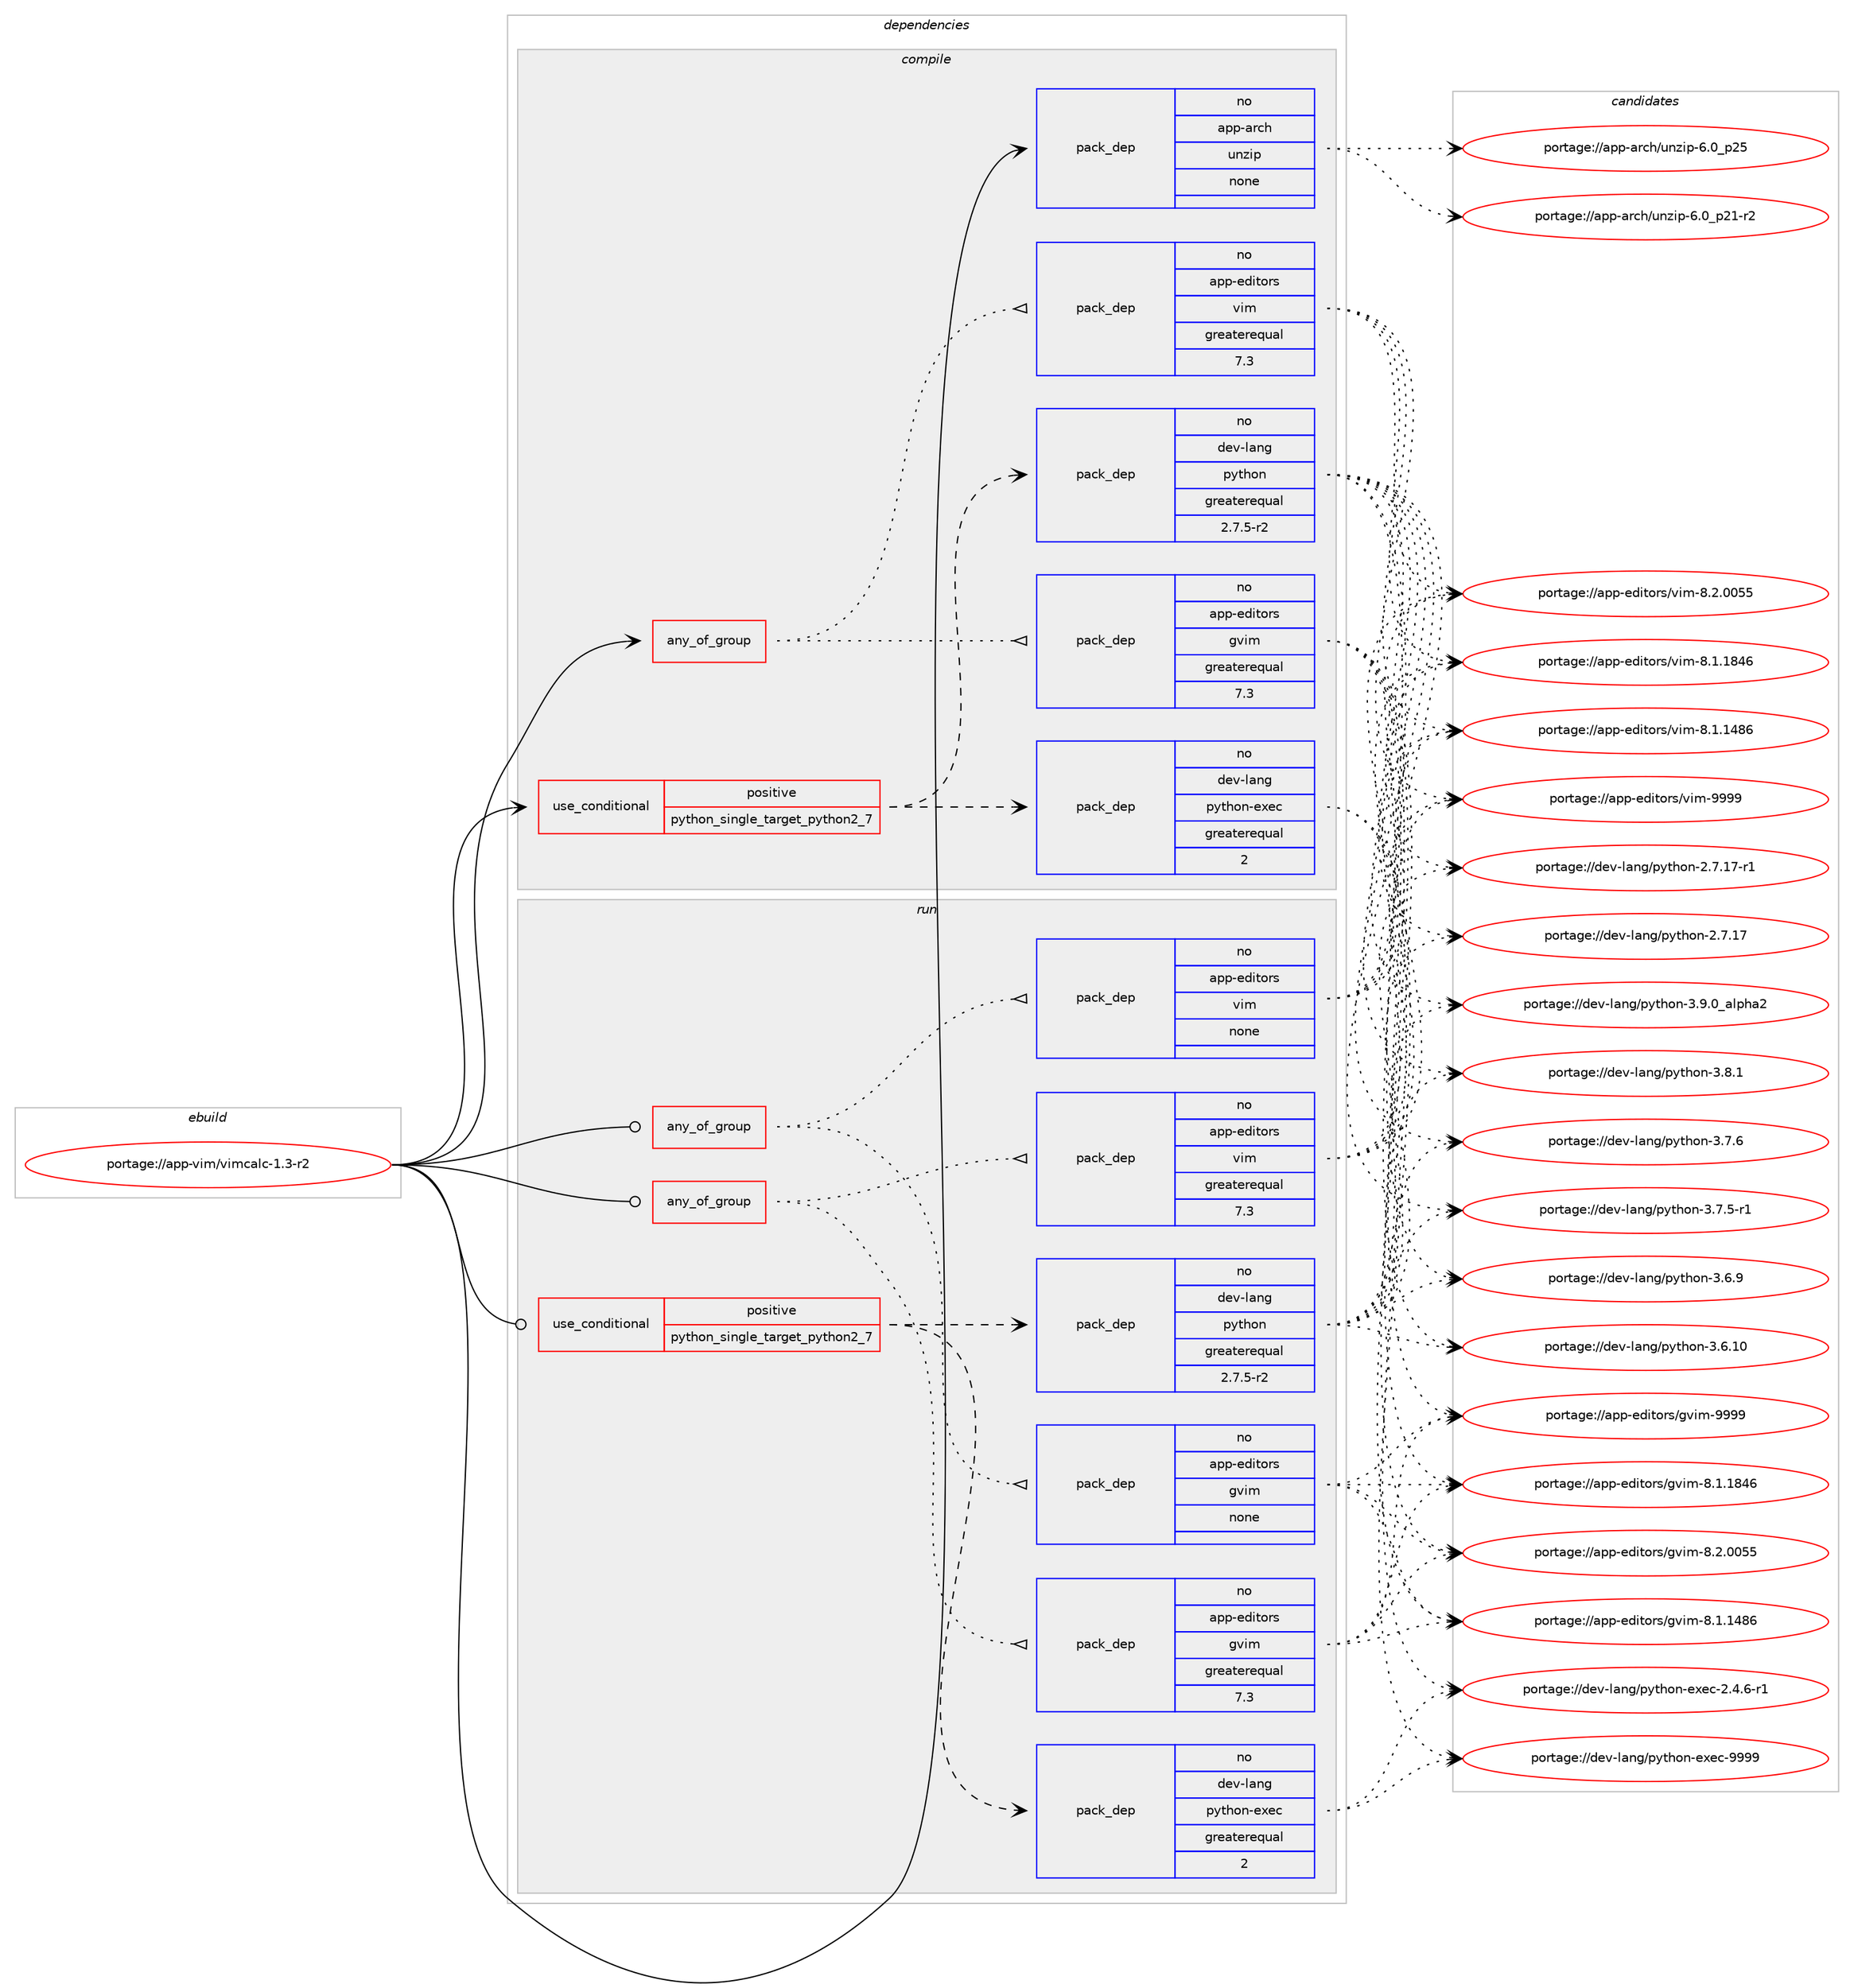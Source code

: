 digraph prolog {

# *************
# Graph options
# *************

newrank=true;
concentrate=true;
compound=true;
graph [rankdir=LR,fontname=Helvetica,fontsize=10,ranksep=1.5];#, ranksep=2.5, nodesep=0.2];
edge  [arrowhead=vee];
node  [fontname=Helvetica,fontsize=10];

# **********
# The ebuild
# **********

subgraph cluster_leftcol {
color=gray;
label=<<i>ebuild</i>>;
id [label="portage://app-vim/vimcalc-1.3-r2", color=red, width=4, href="../app-vim/vimcalc-1.3-r2.svg"];
}

# ****************
# The dependencies
# ****************

subgraph cluster_midcol {
color=gray;
label=<<i>dependencies</i>>;
subgraph cluster_compile {
fillcolor="#eeeeee";
style=filled;
label=<<i>compile</i>>;
subgraph any7148 {
dependency588938 [label=<<TABLE BORDER="0" CELLBORDER="1" CELLSPACING="0" CELLPADDING="4"><TR><TD CELLPADDING="10">any_of_group</TD></TR></TABLE>>, shape=none, color=red];subgraph pack442381 {
dependency588939 [label=<<TABLE BORDER="0" CELLBORDER="1" CELLSPACING="0" CELLPADDING="4" WIDTH="220"><TR><TD ROWSPAN="6" CELLPADDING="30">pack_dep</TD></TR><TR><TD WIDTH="110">no</TD></TR><TR><TD>app-editors</TD></TR><TR><TD>vim</TD></TR><TR><TD>greaterequal</TD></TR><TR><TD>7.3</TD></TR></TABLE>>, shape=none, color=blue];
}
dependency588938:e -> dependency588939:w [weight=20,style="dotted",arrowhead="oinv"];
subgraph pack442382 {
dependency588940 [label=<<TABLE BORDER="0" CELLBORDER="1" CELLSPACING="0" CELLPADDING="4" WIDTH="220"><TR><TD ROWSPAN="6" CELLPADDING="30">pack_dep</TD></TR><TR><TD WIDTH="110">no</TD></TR><TR><TD>app-editors</TD></TR><TR><TD>gvim</TD></TR><TR><TD>greaterequal</TD></TR><TR><TD>7.3</TD></TR></TABLE>>, shape=none, color=blue];
}
dependency588938:e -> dependency588940:w [weight=20,style="dotted",arrowhead="oinv"];
}
id:e -> dependency588938:w [weight=20,style="solid",arrowhead="vee"];
subgraph cond139148 {
dependency588941 [label=<<TABLE BORDER="0" CELLBORDER="1" CELLSPACING="0" CELLPADDING="4"><TR><TD ROWSPAN="3" CELLPADDING="10">use_conditional</TD></TR><TR><TD>positive</TD></TR><TR><TD>python_single_target_python2_7</TD></TR></TABLE>>, shape=none, color=red];
subgraph pack442383 {
dependency588942 [label=<<TABLE BORDER="0" CELLBORDER="1" CELLSPACING="0" CELLPADDING="4" WIDTH="220"><TR><TD ROWSPAN="6" CELLPADDING="30">pack_dep</TD></TR><TR><TD WIDTH="110">no</TD></TR><TR><TD>dev-lang</TD></TR><TR><TD>python</TD></TR><TR><TD>greaterequal</TD></TR><TR><TD>2.7.5-r2</TD></TR></TABLE>>, shape=none, color=blue];
}
dependency588941:e -> dependency588942:w [weight=20,style="dashed",arrowhead="vee"];
subgraph pack442384 {
dependency588943 [label=<<TABLE BORDER="0" CELLBORDER="1" CELLSPACING="0" CELLPADDING="4" WIDTH="220"><TR><TD ROWSPAN="6" CELLPADDING="30">pack_dep</TD></TR><TR><TD WIDTH="110">no</TD></TR><TR><TD>dev-lang</TD></TR><TR><TD>python-exec</TD></TR><TR><TD>greaterequal</TD></TR><TR><TD>2</TD></TR></TABLE>>, shape=none, color=blue];
}
dependency588941:e -> dependency588943:w [weight=20,style="dashed",arrowhead="vee"];
}
id:e -> dependency588941:w [weight=20,style="solid",arrowhead="vee"];
subgraph pack442385 {
dependency588944 [label=<<TABLE BORDER="0" CELLBORDER="1" CELLSPACING="0" CELLPADDING="4" WIDTH="220"><TR><TD ROWSPAN="6" CELLPADDING="30">pack_dep</TD></TR><TR><TD WIDTH="110">no</TD></TR><TR><TD>app-arch</TD></TR><TR><TD>unzip</TD></TR><TR><TD>none</TD></TR><TR><TD></TD></TR></TABLE>>, shape=none, color=blue];
}
id:e -> dependency588944:w [weight=20,style="solid",arrowhead="vee"];
}
subgraph cluster_compileandrun {
fillcolor="#eeeeee";
style=filled;
label=<<i>compile and run</i>>;
}
subgraph cluster_run {
fillcolor="#eeeeee";
style=filled;
label=<<i>run</i>>;
subgraph any7149 {
dependency588945 [label=<<TABLE BORDER="0" CELLBORDER="1" CELLSPACING="0" CELLPADDING="4"><TR><TD CELLPADDING="10">any_of_group</TD></TR></TABLE>>, shape=none, color=red];subgraph pack442386 {
dependency588946 [label=<<TABLE BORDER="0" CELLBORDER="1" CELLSPACING="0" CELLPADDING="4" WIDTH="220"><TR><TD ROWSPAN="6" CELLPADDING="30">pack_dep</TD></TR><TR><TD WIDTH="110">no</TD></TR><TR><TD>app-editors</TD></TR><TR><TD>vim</TD></TR><TR><TD>greaterequal</TD></TR><TR><TD>7.3</TD></TR></TABLE>>, shape=none, color=blue];
}
dependency588945:e -> dependency588946:w [weight=20,style="dotted",arrowhead="oinv"];
subgraph pack442387 {
dependency588947 [label=<<TABLE BORDER="0" CELLBORDER="1" CELLSPACING="0" CELLPADDING="4" WIDTH="220"><TR><TD ROWSPAN="6" CELLPADDING="30">pack_dep</TD></TR><TR><TD WIDTH="110">no</TD></TR><TR><TD>app-editors</TD></TR><TR><TD>gvim</TD></TR><TR><TD>greaterequal</TD></TR><TR><TD>7.3</TD></TR></TABLE>>, shape=none, color=blue];
}
dependency588945:e -> dependency588947:w [weight=20,style="dotted",arrowhead="oinv"];
}
id:e -> dependency588945:w [weight=20,style="solid",arrowhead="odot"];
subgraph any7150 {
dependency588948 [label=<<TABLE BORDER="0" CELLBORDER="1" CELLSPACING="0" CELLPADDING="4"><TR><TD CELLPADDING="10">any_of_group</TD></TR></TABLE>>, shape=none, color=red];subgraph pack442388 {
dependency588949 [label=<<TABLE BORDER="0" CELLBORDER="1" CELLSPACING="0" CELLPADDING="4" WIDTH="220"><TR><TD ROWSPAN="6" CELLPADDING="30">pack_dep</TD></TR><TR><TD WIDTH="110">no</TD></TR><TR><TD>app-editors</TD></TR><TR><TD>vim</TD></TR><TR><TD>none</TD></TR><TR><TD></TD></TR></TABLE>>, shape=none, color=blue];
}
dependency588948:e -> dependency588949:w [weight=20,style="dotted",arrowhead="oinv"];
subgraph pack442389 {
dependency588950 [label=<<TABLE BORDER="0" CELLBORDER="1" CELLSPACING="0" CELLPADDING="4" WIDTH="220"><TR><TD ROWSPAN="6" CELLPADDING="30">pack_dep</TD></TR><TR><TD WIDTH="110">no</TD></TR><TR><TD>app-editors</TD></TR><TR><TD>gvim</TD></TR><TR><TD>none</TD></TR><TR><TD></TD></TR></TABLE>>, shape=none, color=blue];
}
dependency588948:e -> dependency588950:w [weight=20,style="dotted",arrowhead="oinv"];
}
id:e -> dependency588948:w [weight=20,style="solid",arrowhead="odot"];
subgraph cond139149 {
dependency588951 [label=<<TABLE BORDER="0" CELLBORDER="1" CELLSPACING="0" CELLPADDING="4"><TR><TD ROWSPAN="3" CELLPADDING="10">use_conditional</TD></TR><TR><TD>positive</TD></TR><TR><TD>python_single_target_python2_7</TD></TR></TABLE>>, shape=none, color=red];
subgraph pack442390 {
dependency588952 [label=<<TABLE BORDER="0" CELLBORDER="1" CELLSPACING="0" CELLPADDING="4" WIDTH="220"><TR><TD ROWSPAN="6" CELLPADDING="30">pack_dep</TD></TR><TR><TD WIDTH="110">no</TD></TR><TR><TD>dev-lang</TD></TR><TR><TD>python</TD></TR><TR><TD>greaterequal</TD></TR><TR><TD>2.7.5-r2</TD></TR></TABLE>>, shape=none, color=blue];
}
dependency588951:e -> dependency588952:w [weight=20,style="dashed",arrowhead="vee"];
subgraph pack442391 {
dependency588953 [label=<<TABLE BORDER="0" CELLBORDER="1" CELLSPACING="0" CELLPADDING="4" WIDTH="220"><TR><TD ROWSPAN="6" CELLPADDING="30">pack_dep</TD></TR><TR><TD WIDTH="110">no</TD></TR><TR><TD>dev-lang</TD></TR><TR><TD>python-exec</TD></TR><TR><TD>greaterequal</TD></TR><TR><TD>2</TD></TR></TABLE>>, shape=none, color=blue];
}
dependency588951:e -> dependency588953:w [weight=20,style="dashed",arrowhead="vee"];
}
id:e -> dependency588951:w [weight=20,style="solid",arrowhead="odot"];
}
}

# **************
# The candidates
# **************

subgraph cluster_choices {
rank=same;
color=gray;
label=<<i>candidates</i>>;

subgraph choice442381 {
color=black;
nodesep=1;
choice9711211245101100105116111114115471181051094557575757 [label="portage://app-editors/vim-9999", color=red, width=4,href="../app-editors/vim-9999.svg"];
choice971121124510110010511611111411547118105109455646504648485353 [label="portage://app-editors/vim-8.2.0055", color=red, width=4,href="../app-editors/vim-8.2.0055.svg"];
choice971121124510110010511611111411547118105109455646494649565254 [label="portage://app-editors/vim-8.1.1846", color=red, width=4,href="../app-editors/vim-8.1.1846.svg"];
choice971121124510110010511611111411547118105109455646494649525654 [label="portage://app-editors/vim-8.1.1486", color=red, width=4,href="../app-editors/vim-8.1.1486.svg"];
dependency588939:e -> choice9711211245101100105116111114115471181051094557575757:w [style=dotted,weight="100"];
dependency588939:e -> choice971121124510110010511611111411547118105109455646504648485353:w [style=dotted,weight="100"];
dependency588939:e -> choice971121124510110010511611111411547118105109455646494649565254:w [style=dotted,weight="100"];
dependency588939:e -> choice971121124510110010511611111411547118105109455646494649525654:w [style=dotted,weight="100"];
}
subgraph choice442382 {
color=black;
nodesep=1;
choice9711211245101100105116111114115471031181051094557575757 [label="portage://app-editors/gvim-9999", color=red, width=4,href="../app-editors/gvim-9999.svg"];
choice971121124510110010511611111411547103118105109455646504648485353 [label="portage://app-editors/gvim-8.2.0055", color=red, width=4,href="../app-editors/gvim-8.2.0055.svg"];
choice971121124510110010511611111411547103118105109455646494649565254 [label="portage://app-editors/gvim-8.1.1846", color=red, width=4,href="../app-editors/gvim-8.1.1846.svg"];
choice971121124510110010511611111411547103118105109455646494649525654 [label="portage://app-editors/gvim-8.1.1486", color=red, width=4,href="../app-editors/gvim-8.1.1486.svg"];
dependency588940:e -> choice9711211245101100105116111114115471031181051094557575757:w [style=dotted,weight="100"];
dependency588940:e -> choice971121124510110010511611111411547103118105109455646504648485353:w [style=dotted,weight="100"];
dependency588940:e -> choice971121124510110010511611111411547103118105109455646494649565254:w [style=dotted,weight="100"];
dependency588940:e -> choice971121124510110010511611111411547103118105109455646494649525654:w [style=dotted,weight="100"];
}
subgraph choice442383 {
color=black;
nodesep=1;
choice10010111845108971101034711212111610411111045514657464895971081121049750 [label="portage://dev-lang/python-3.9.0_alpha2", color=red, width=4,href="../dev-lang/python-3.9.0_alpha2.svg"];
choice100101118451089711010347112121116104111110455146564649 [label="portage://dev-lang/python-3.8.1", color=red, width=4,href="../dev-lang/python-3.8.1.svg"];
choice100101118451089711010347112121116104111110455146554654 [label="portage://dev-lang/python-3.7.6", color=red, width=4,href="../dev-lang/python-3.7.6.svg"];
choice1001011184510897110103471121211161041111104551465546534511449 [label="portage://dev-lang/python-3.7.5-r1", color=red, width=4,href="../dev-lang/python-3.7.5-r1.svg"];
choice100101118451089711010347112121116104111110455146544657 [label="portage://dev-lang/python-3.6.9", color=red, width=4,href="../dev-lang/python-3.6.9.svg"];
choice10010111845108971101034711212111610411111045514654464948 [label="portage://dev-lang/python-3.6.10", color=red, width=4,href="../dev-lang/python-3.6.10.svg"];
choice100101118451089711010347112121116104111110455046554649554511449 [label="portage://dev-lang/python-2.7.17-r1", color=red, width=4,href="../dev-lang/python-2.7.17-r1.svg"];
choice10010111845108971101034711212111610411111045504655464955 [label="portage://dev-lang/python-2.7.17", color=red, width=4,href="../dev-lang/python-2.7.17.svg"];
dependency588942:e -> choice10010111845108971101034711212111610411111045514657464895971081121049750:w [style=dotted,weight="100"];
dependency588942:e -> choice100101118451089711010347112121116104111110455146564649:w [style=dotted,weight="100"];
dependency588942:e -> choice100101118451089711010347112121116104111110455146554654:w [style=dotted,weight="100"];
dependency588942:e -> choice1001011184510897110103471121211161041111104551465546534511449:w [style=dotted,weight="100"];
dependency588942:e -> choice100101118451089711010347112121116104111110455146544657:w [style=dotted,weight="100"];
dependency588942:e -> choice10010111845108971101034711212111610411111045514654464948:w [style=dotted,weight="100"];
dependency588942:e -> choice100101118451089711010347112121116104111110455046554649554511449:w [style=dotted,weight="100"];
dependency588942:e -> choice10010111845108971101034711212111610411111045504655464955:w [style=dotted,weight="100"];
}
subgraph choice442384 {
color=black;
nodesep=1;
choice10010111845108971101034711212111610411111045101120101994557575757 [label="portage://dev-lang/python-exec-9999", color=red, width=4,href="../dev-lang/python-exec-9999.svg"];
choice10010111845108971101034711212111610411111045101120101994550465246544511449 [label="portage://dev-lang/python-exec-2.4.6-r1", color=red, width=4,href="../dev-lang/python-exec-2.4.6-r1.svg"];
dependency588943:e -> choice10010111845108971101034711212111610411111045101120101994557575757:w [style=dotted,weight="100"];
dependency588943:e -> choice10010111845108971101034711212111610411111045101120101994550465246544511449:w [style=dotted,weight="100"];
}
subgraph choice442385 {
color=black;
nodesep=1;
choice971121124597114991044711711012210511245544648951125053 [label="portage://app-arch/unzip-6.0_p25", color=red, width=4,href="../app-arch/unzip-6.0_p25.svg"];
choice9711211245971149910447117110122105112455446489511250494511450 [label="portage://app-arch/unzip-6.0_p21-r2", color=red, width=4,href="../app-arch/unzip-6.0_p21-r2.svg"];
dependency588944:e -> choice971121124597114991044711711012210511245544648951125053:w [style=dotted,weight="100"];
dependency588944:e -> choice9711211245971149910447117110122105112455446489511250494511450:w [style=dotted,weight="100"];
}
subgraph choice442386 {
color=black;
nodesep=1;
choice9711211245101100105116111114115471181051094557575757 [label="portage://app-editors/vim-9999", color=red, width=4,href="../app-editors/vim-9999.svg"];
choice971121124510110010511611111411547118105109455646504648485353 [label="portage://app-editors/vim-8.2.0055", color=red, width=4,href="../app-editors/vim-8.2.0055.svg"];
choice971121124510110010511611111411547118105109455646494649565254 [label="portage://app-editors/vim-8.1.1846", color=red, width=4,href="../app-editors/vim-8.1.1846.svg"];
choice971121124510110010511611111411547118105109455646494649525654 [label="portage://app-editors/vim-8.1.1486", color=red, width=4,href="../app-editors/vim-8.1.1486.svg"];
dependency588946:e -> choice9711211245101100105116111114115471181051094557575757:w [style=dotted,weight="100"];
dependency588946:e -> choice971121124510110010511611111411547118105109455646504648485353:w [style=dotted,weight="100"];
dependency588946:e -> choice971121124510110010511611111411547118105109455646494649565254:w [style=dotted,weight="100"];
dependency588946:e -> choice971121124510110010511611111411547118105109455646494649525654:w [style=dotted,weight="100"];
}
subgraph choice442387 {
color=black;
nodesep=1;
choice9711211245101100105116111114115471031181051094557575757 [label="portage://app-editors/gvim-9999", color=red, width=4,href="../app-editors/gvim-9999.svg"];
choice971121124510110010511611111411547103118105109455646504648485353 [label="portage://app-editors/gvim-8.2.0055", color=red, width=4,href="../app-editors/gvim-8.2.0055.svg"];
choice971121124510110010511611111411547103118105109455646494649565254 [label="portage://app-editors/gvim-8.1.1846", color=red, width=4,href="../app-editors/gvim-8.1.1846.svg"];
choice971121124510110010511611111411547103118105109455646494649525654 [label="portage://app-editors/gvim-8.1.1486", color=red, width=4,href="../app-editors/gvim-8.1.1486.svg"];
dependency588947:e -> choice9711211245101100105116111114115471031181051094557575757:w [style=dotted,weight="100"];
dependency588947:e -> choice971121124510110010511611111411547103118105109455646504648485353:w [style=dotted,weight="100"];
dependency588947:e -> choice971121124510110010511611111411547103118105109455646494649565254:w [style=dotted,weight="100"];
dependency588947:e -> choice971121124510110010511611111411547103118105109455646494649525654:w [style=dotted,weight="100"];
}
subgraph choice442388 {
color=black;
nodesep=1;
choice9711211245101100105116111114115471181051094557575757 [label="portage://app-editors/vim-9999", color=red, width=4,href="../app-editors/vim-9999.svg"];
choice971121124510110010511611111411547118105109455646504648485353 [label="portage://app-editors/vim-8.2.0055", color=red, width=4,href="../app-editors/vim-8.2.0055.svg"];
choice971121124510110010511611111411547118105109455646494649565254 [label="portage://app-editors/vim-8.1.1846", color=red, width=4,href="../app-editors/vim-8.1.1846.svg"];
choice971121124510110010511611111411547118105109455646494649525654 [label="portage://app-editors/vim-8.1.1486", color=red, width=4,href="../app-editors/vim-8.1.1486.svg"];
dependency588949:e -> choice9711211245101100105116111114115471181051094557575757:w [style=dotted,weight="100"];
dependency588949:e -> choice971121124510110010511611111411547118105109455646504648485353:w [style=dotted,weight="100"];
dependency588949:e -> choice971121124510110010511611111411547118105109455646494649565254:w [style=dotted,weight="100"];
dependency588949:e -> choice971121124510110010511611111411547118105109455646494649525654:w [style=dotted,weight="100"];
}
subgraph choice442389 {
color=black;
nodesep=1;
choice9711211245101100105116111114115471031181051094557575757 [label="portage://app-editors/gvim-9999", color=red, width=4,href="../app-editors/gvim-9999.svg"];
choice971121124510110010511611111411547103118105109455646504648485353 [label="portage://app-editors/gvim-8.2.0055", color=red, width=4,href="../app-editors/gvim-8.2.0055.svg"];
choice971121124510110010511611111411547103118105109455646494649565254 [label="portage://app-editors/gvim-8.1.1846", color=red, width=4,href="../app-editors/gvim-8.1.1846.svg"];
choice971121124510110010511611111411547103118105109455646494649525654 [label="portage://app-editors/gvim-8.1.1486", color=red, width=4,href="../app-editors/gvim-8.1.1486.svg"];
dependency588950:e -> choice9711211245101100105116111114115471031181051094557575757:w [style=dotted,weight="100"];
dependency588950:e -> choice971121124510110010511611111411547103118105109455646504648485353:w [style=dotted,weight="100"];
dependency588950:e -> choice971121124510110010511611111411547103118105109455646494649565254:w [style=dotted,weight="100"];
dependency588950:e -> choice971121124510110010511611111411547103118105109455646494649525654:w [style=dotted,weight="100"];
}
subgraph choice442390 {
color=black;
nodesep=1;
choice10010111845108971101034711212111610411111045514657464895971081121049750 [label="portage://dev-lang/python-3.9.0_alpha2", color=red, width=4,href="../dev-lang/python-3.9.0_alpha2.svg"];
choice100101118451089711010347112121116104111110455146564649 [label="portage://dev-lang/python-3.8.1", color=red, width=4,href="../dev-lang/python-3.8.1.svg"];
choice100101118451089711010347112121116104111110455146554654 [label="portage://dev-lang/python-3.7.6", color=red, width=4,href="../dev-lang/python-3.7.6.svg"];
choice1001011184510897110103471121211161041111104551465546534511449 [label="portage://dev-lang/python-3.7.5-r1", color=red, width=4,href="../dev-lang/python-3.7.5-r1.svg"];
choice100101118451089711010347112121116104111110455146544657 [label="portage://dev-lang/python-3.6.9", color=red, width=4,href="../dev-lang/python-3.6.9.svg"];
choice10010111845108971101034711212111610411111045514654464948 [label="portage://dev-lang/python-3.6.10", color=red, width=4,href="../dev-lang/python-3.6.10.svg"];
choice100101118451089711010347112121116104111110455046554649554511449 [label="portage://dev-lang/python-2.7.17-r1", color=red, width=4,href="../dev-lang/python-2.7.17-r1.svg"];
choice10010111845108971101034711212111610411111045504655464955 [label="portage://dev-lang/python-2.7.17", color=red, width=4,href="../dev-lang/python-2.7.17.svg"];
dependency588952:e -> choice10010111845108971101034711212111610411111045514657464895971081121049750:w [style=dotted,weight="100"];
dependency588952:e -> choice100101118451089711010347112121116104111110455146564649:w [style=dotted,weight="100"];
dependency588952:e -> choice100101118451089711010347112121116104111110455146554654:w [style=dotted,weight="100"];
dependency588952:e -> choice1001011184510897110103471121211161041111104551465546534511449:w [style=dotted,weight="100"];
dependency588952:e -> choice100101118451089711010347112121116104111110455146544657:w [style=dotted,weight="100"];
dependency588952:e -> choice10010111845108971101034711212111610411111045514654464948:w [style=dotted,weight="100"];
dependency588952:e -> choice100101118451089711010347112121116104111110455046554649554511449:w [style=dotted,weight="100"];
dependency588952:e -> choice10010111845108971101034711212111610411111045504655464955:w [style=dotted,weight="100"];
}
subgraph choice442391 {
color=black;
nodesep=1;
choice10010111845108971101034711212111610411111045101120101994557575757 [label="portage://dev-lang/python-exec-9999", color=red, width=4,href="../dev-lang/python-exec-9999.svg"];
choice10010111845108971101034711212111610411111045101120101994550465246544511449 [label="portage://dev-lang/python-exec-2.4.6-r1", color=red, width=4,href="../dev-lang/python-exec-2.4.6-r1.svg"];
dependency588953:e -> choice10010111845108971101034711212111610411111045101120101994557575757:w [style=dotted,weight="100"];
dependency588953:e -> choice10010111845108971101034711212111610411111045101120101994550465246544511449:w [style=dotted,weight="100"];
}
}

}
